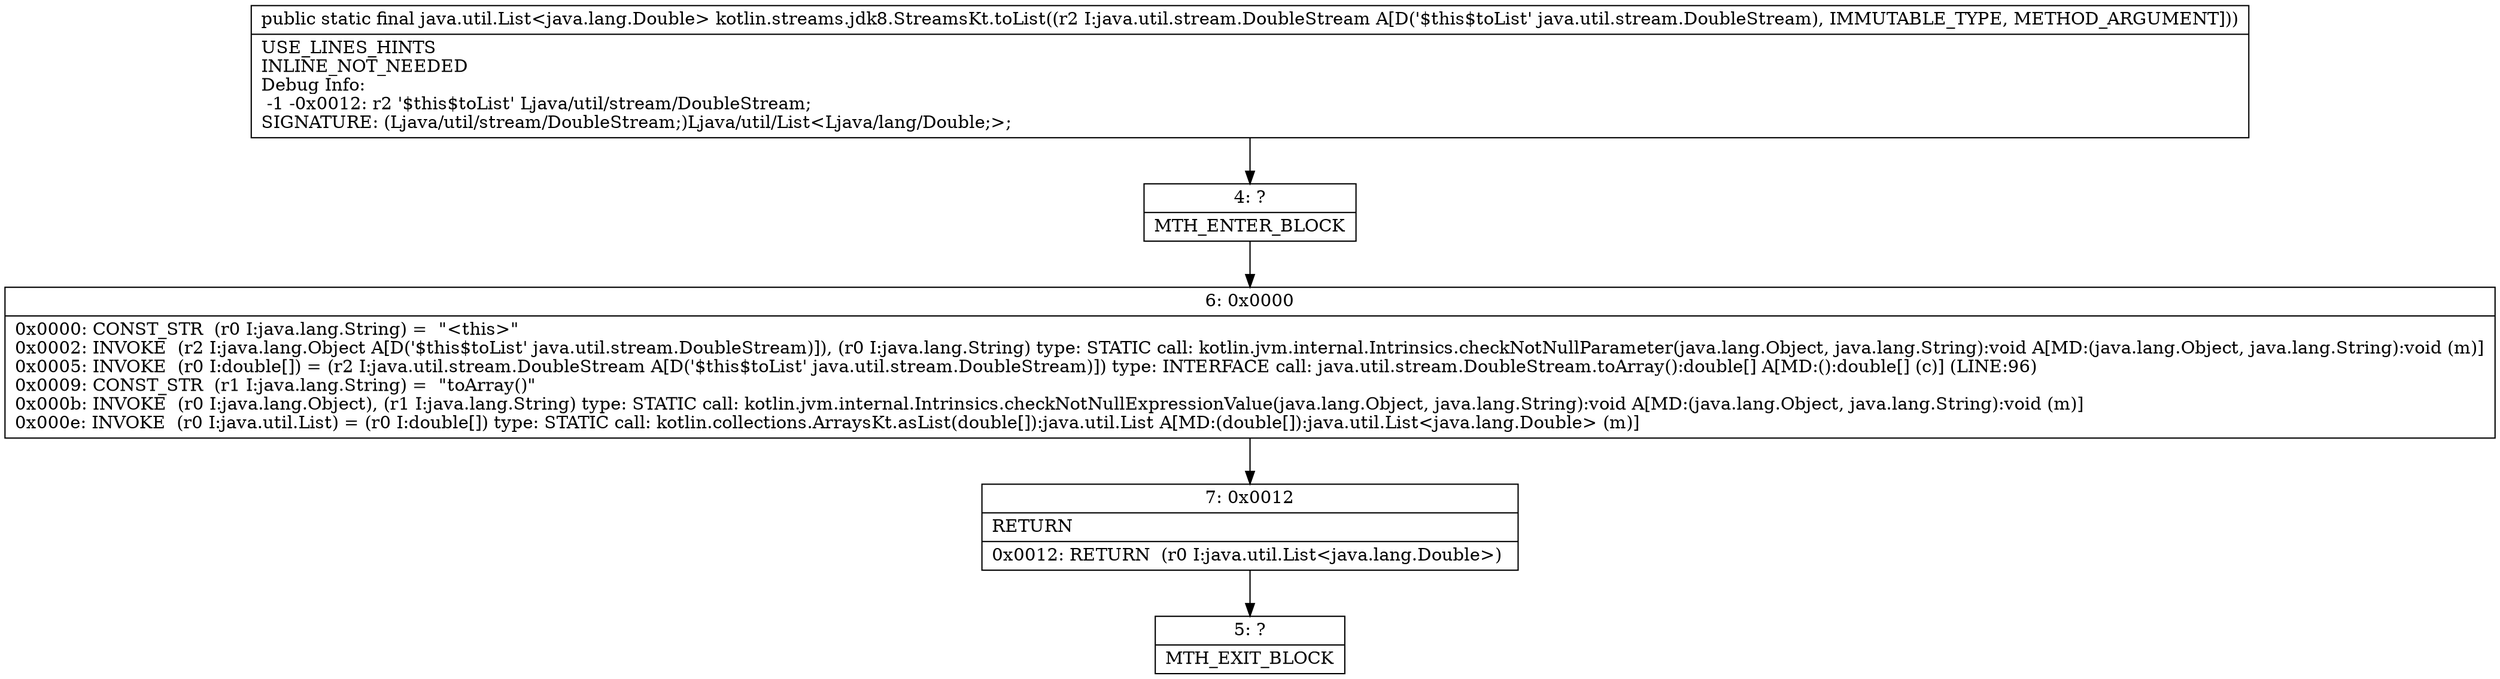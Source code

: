 digraph "CFG forkotlin.streams.jdk8.StreamsKt.toList(Ljava\/util\/stream\/DoubleStream;)Ljava\/util\/List;" {
Node_4 [shape=record,label="{4\:\ ?|MTH_ENTER_BLOCK\l}"];
Node_6 [shape=record,label="{6\:\ 0x0000|0x0000: CONST_STR  (r0 I:java.lang.String) =  \"\<this\>\" \l0x0002: INVOKE  (r2 I:java.lang.Object A[D('$this$toList' java.util.stream.DoubleStream)]), (r0 I:java.lang.String) type: STATIC call: kotlin.jvm.internal.Intrinsics.checkNotNullParameter(java.lang.Object, java.lang.String):void A[MD:(java.lang.Object, java.lang.String):void (m)]\l0x0005: INVOKE  (r0 I:double[]) = (r2 I:java.util.stream.DoubleStream A[D('$this$toList' java.util.stream.DoubleStream)]) type: INTERFACE call: java.util.stream.DoubleStream.toArray():double[] A[MD:():double[] (c)] (LINE:96)\l0x0009: CONST_STR  (r1 I:java.lang.String) =  \"toArray()\" \l0x000b: INVOKE  (r0 I:java.lang.Object), (r1 I:java.lang.String) type: STATIC call: kotlin.jvm.internal.Intrinsics.checkNotNullExpressionValue(java.lang.Object, java.lang.String):void A[MD:(java.lang.Object, java.lang.String):void (m)]\l0x000e: INVOKE  (r0 I:java.util.List) = (r0 I:double[]) type: STATIC call: kotlin.collections.ArraysKt.asList(double[]):java.util.List A[MD:(double[]):java.util.List\<java.lang.Double\> (m)]\l}"];
Node_7 [shape=record,label="{7\:\ 0x0012|RETURN\l|0x0012: RETURN  (r0 I:java.util.List\<java.lang.Double\>) \l}"];
Node_5 [shape=record,label="{5\:\ ?|MTH_EXIT_BLOCK\l}"];
MethodNode[shape=record,label="{public static final java.util.List\<java.lang.Double\> kotlin.streams.jdk8.StreamsKt.toList((r2 I:java.util.stream.DoubleStream A[D('$this$toList' java.util.stream.DoubleStream), IMMUTABLE_TYPE, METHOD_ARGUMENT]))  | USE_LINES_HINTS\lINLINE_NOT_NEEDED\lDebug Info:\l  \-1 \-0x0012: r2 '$this$toList' Ljava\/util\/stream\/DoubleStream;\lSIGNATURE: (Ljava\/util\/stream\/DoubleStream;)Ljava\/util\/List\<Ljava\/lang\/Double;\>;\l}"];
MethodNode -> Node_4;Node_4 -> Node_6;
Node_6 -> Node_7;
Node_7 -> Node_5;
}

